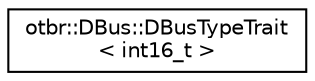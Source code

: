 digraph "Graphical Class Hierarchy"
{
  edge [fontname="Helvetica",fontsize="10",labelfontname="Helvetica",labelfontsize="10"];
  node [fontname="Helvetica",fontsize="10",shape=record];
  rankdir="LR";
  Node0 [label="otbr::DBus::DBusTypeTrait\l\< int16_t \>",height=0.2,width=0.4,color="black", fillcolor="white", style="filled",URL="$da/de7/structotbr_1_1DBus_1_1DBusTypeTrait_3_01int16__t_01_4.html"];
}
